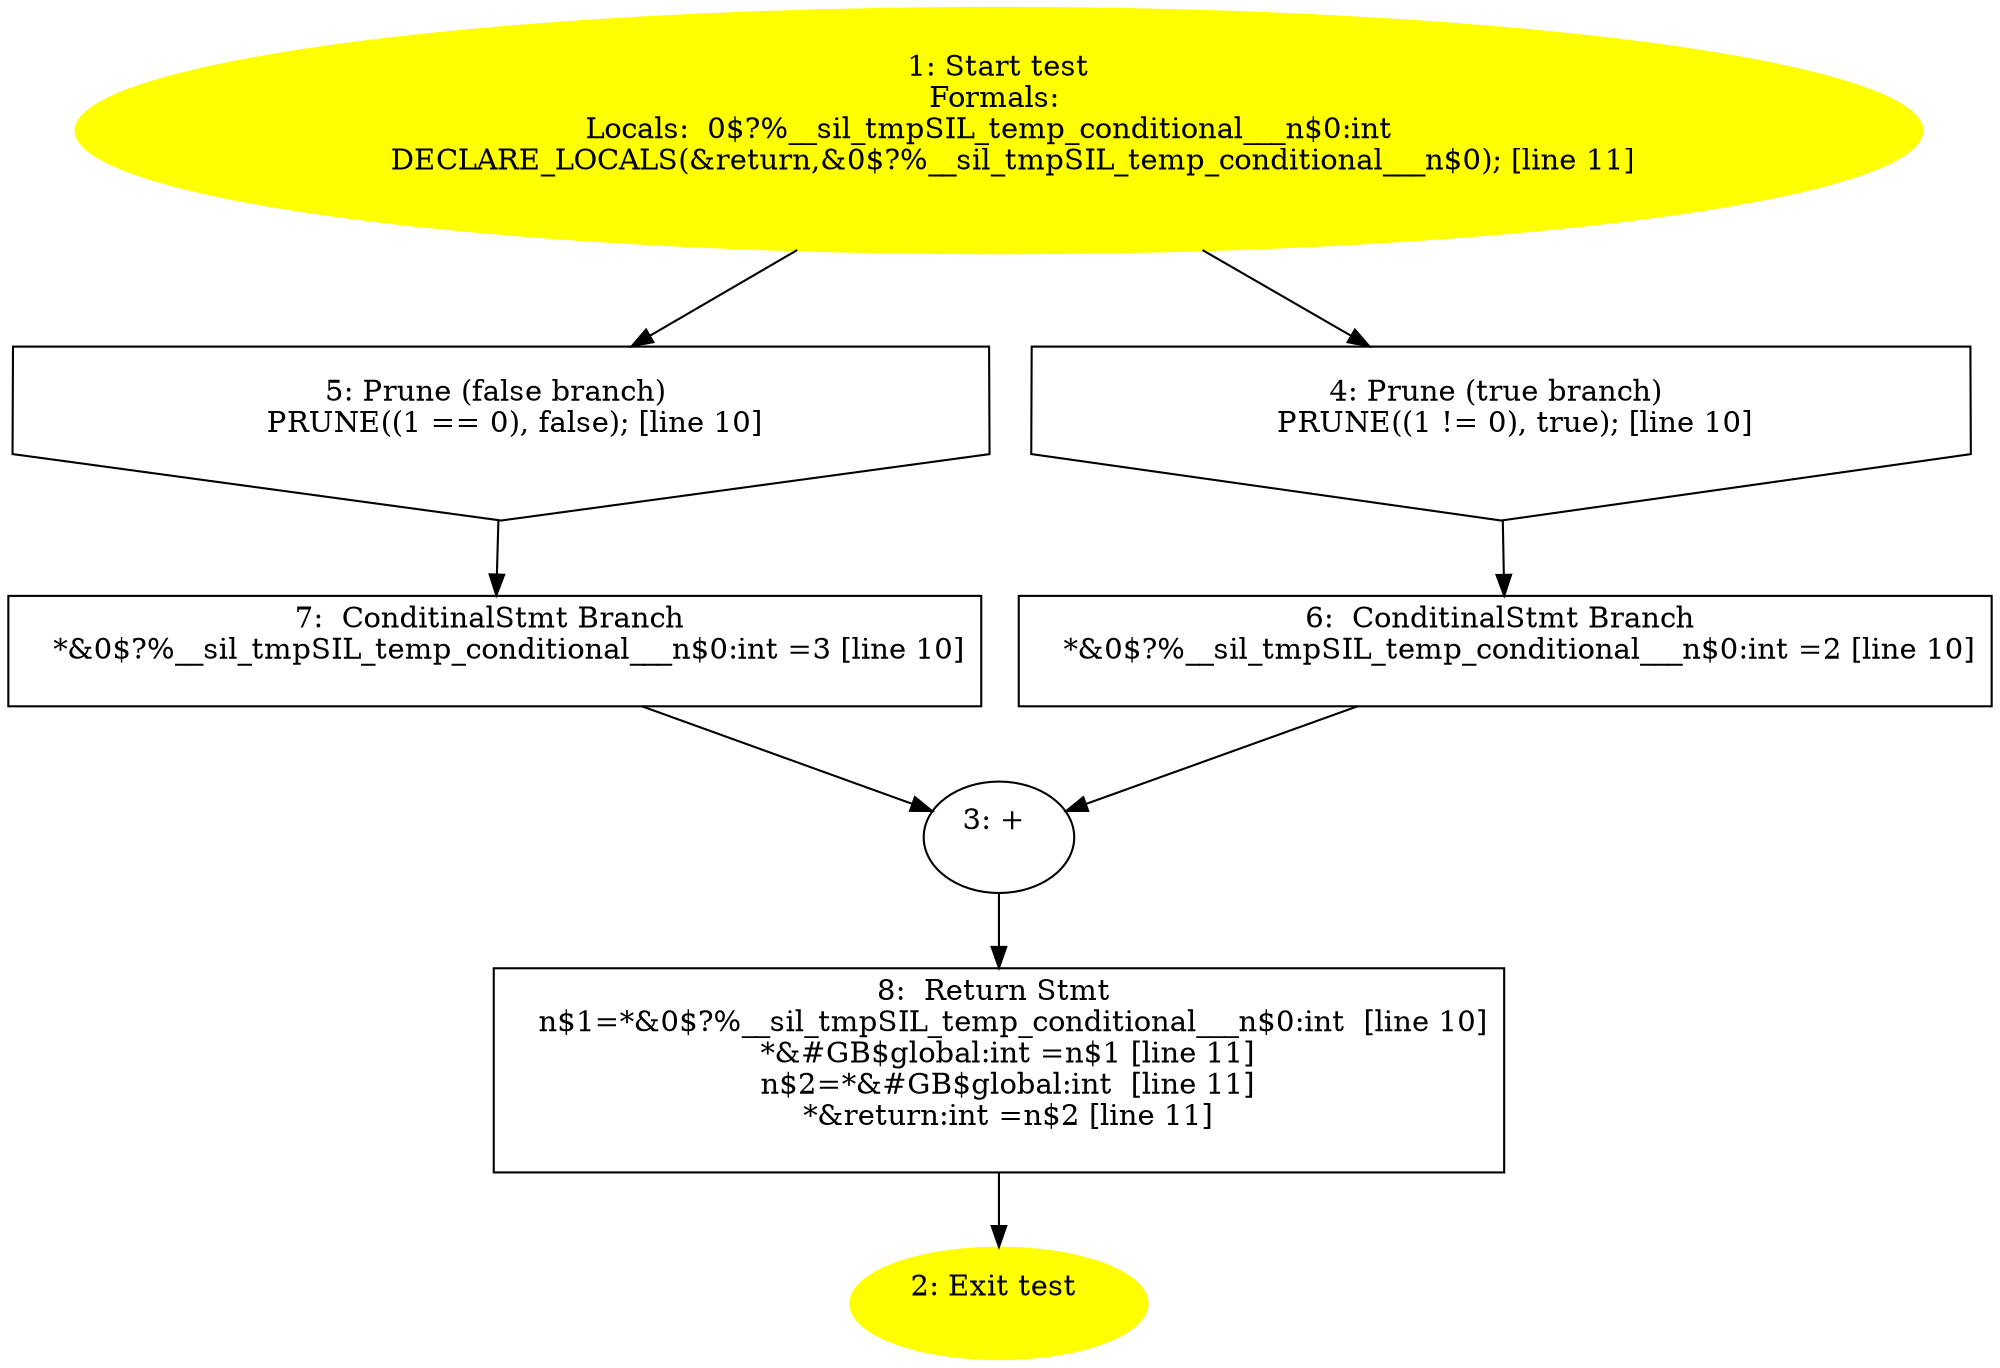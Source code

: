 /* @generated */
digraph iCFG {
8 [label="8:  Return Stmt \n   n$1=*&0$?%__sil_tmpSIL_temp_conditional___n$0:int  [line 10]\n  *&#GB$global:int =n$1 [line 11]\n  n$2=*&#GB$global:int  [line 11]\n  *&return:int =n$2 [line 11]\n " shape="box"]
	

	 8 -> 2 ;
7 [label="7:  ConditinalStmt Branch \n   *&0$?%__sil_tmpSIL_temp_conditional___n$0:int =3 [line 10]\n " shape="box"]
	

	 7 -> 3 ;
6 [label="6:  ConditinalStmt Branch \n   *&0$?%__sil_tmpSIL_temp_conditional___n$0:int =2 [line 10]\n " shape="box"]
	

	 6 -> 3 ;
5 [label="5: Prune (false branch) \n   PRUNE((1 == 0), false); [line 10]\n " shape="invhouse"]
	

	 5 -> 7 ;
4 [label="4: Prune (true branch) \n   PRUNE((1 != 0), true); [line 10]\n " shape="invhouse"]
	

	 4 -> 6 ;
3 [label="3: + \n  " ]
	

	 3 -> 8 ;
2 [label="2: Exit test \n  " color=yellow style=filled]
	

1 [label="1: Start test\nFormals: \nLocals:  0$?%__sil_tmpSIL_temp_conditional___n$0:int  \n   DECLARE_LOCALS(&return,&0$?%__sil_tmpSIL_temp_conditional___n$0); [line 11]\n " color=yellow style=filled]
	

	 1 -> 4 ;
	 1 -> 5 ;
}
